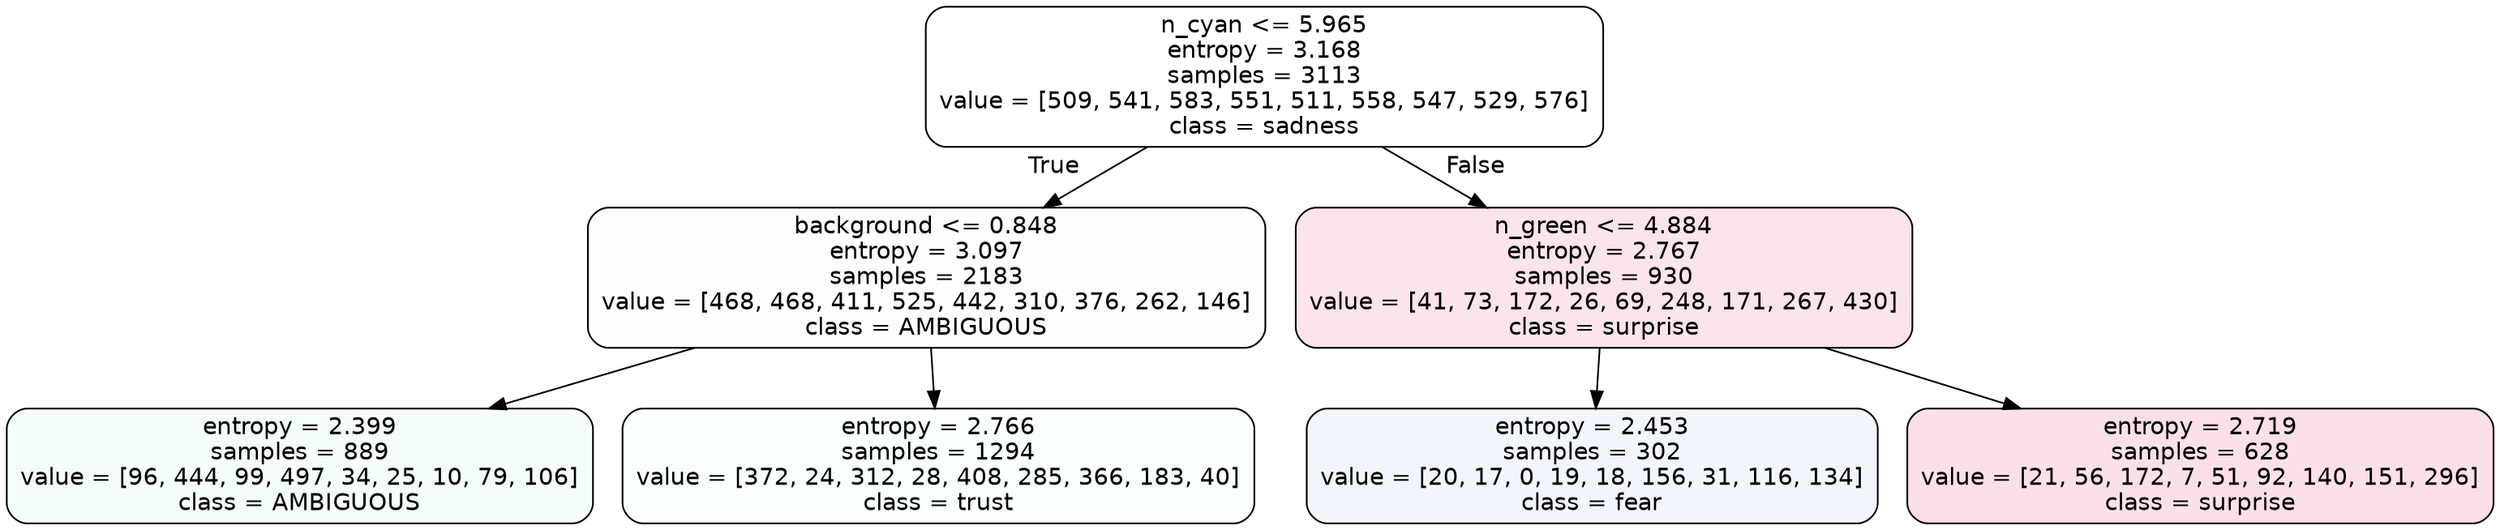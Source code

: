 digraph Tree {
node [shape=box, style="filled, rounded", color="black", fontname=helvetica] ;
edge [fontname=helvetica] ;
0 [label="n_cyan <= 5.965\nentropy = 3.168\nsamples = 3113\nvalue = [509, 541, 583, 551, 511, 558, 547, 529, 576]\nclass = sadness", fillcolor="#64e53900"] ;
1 [label="background <= 0.848\nentropy = 3.097\nsamples = 2183\nvalue = [468, 468, 411, 525, 442, 310, 376, 262, 146]\nclass = AMBIGUOUS", fillcolor="#39e58105"] ;
0 -> 1 [labeldistance=2.5, labelangle=45, headlabel="True"] ;
2 [label="entropy = 2.399\nsamples = 889\nvalue = [96, 444, 99, 497, 34, 25, 10, 79, 106]\nclass = AMBIGUOUS", fillcolor="#39e5810e"] ;
1 -> 2 ;
3 [label="entropy = 2.766\nsamples = 1294\nvalue = [372, 24, 312, 28, 408, 285, 366, 183, 40]\nclass = trust", fillcolor="#39d7e506"] ;
1 -> 3 ;
4 [label="n_green <= 4.884\nentropy = 2.767\nsamples = 930\nvalue = [41, 73, 172, 26, 69, 248, 171, 267, 430]\nclass = surprise", fillcolor="#e5396422"] ;
0 -> 4 [labeldistance=2.5, labelangle=-45, headlabel="False"] ;
5 [label="entropy = 2.453\nsamples = 302\nvalue = [20, 17, 0, 19, 18, 156, 31, 116, 134]\nclass = fear", fillcolor="#3964e50f"] ;
4 -> 5 ;
6 [label="entropy = 2.719\nsamples = 628\nvalue = [21, 56, 172, 7, 51, 92, 140, 151, 296]\nclass = surprise", fillcolor="#e5396427"] ;
4 -> 6 ;
}
